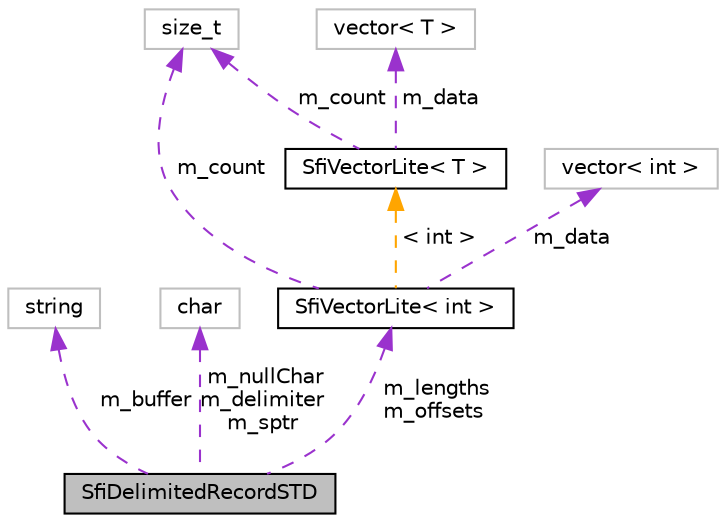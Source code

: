 digraph "SfiDelimitedRecordSTD"
{
  edge [fontname="Helvetica",fontsize="10",labelfontname="Helvetica",labelfontsize="10"];
  node [fontname="Helvetica",fontsize="10",shape=record];
  Node1 [label="SfiDelimitedRecordSTD",height=0.2,width=0.4,color="black", fillcolor="grey75", style="filled" fontcolor="black"];
  Node2 -> Node1 [dir="back",color="darkorchid3",fontsize="10",style="dashed",label=" m_buffer" ,fontname="Helvetica"];
  Node2 [label="string",height=0.2,width=0.4,color="grey75", fillcolor="white", style="filled"];
  Node3 -> Node1 [dir="back",color="darkorchid3",fontsize="10",style="dashed",label=" m_nullChar\nm_delimiter\nm_sptr" ,fontname="Helvetica"];
  Node3 [label="char",height=0.2,width=0.4,color="grey75", fillcolor="white", style="filled"];
  Node4 -> Node1 [dir="back",color="darkorchid3",fontsize="10",style="dashed",label=" m_lengths\nm_offsets" ,fontname="Helvetica"];
  Node4 [label="SfiVectorLite\< int \>",height=0.2,width=0.4,color="black", fillcolor="white", style="filled",URL="$a00002.html"];
  Node5 -> Node4 [dir="back",color="darkorchid3",fontsize="10",style="dashed",label=" m_count" ,fontname="Helvetica"];
  Node5 [label="size_t",height=0.2,width=0.4,color="grey75", fillcolor="white", style="filled"];
  Node6 -> Node4 [dir="back",color="darkorchid3",fontsize="10",style="dashed",label=" m_data" ,fontname="Helvetica"];
  Node6 [label="vector\< int \>",height=0.2,width=0.4,color="grey75", fillcolor="white", style="filled"];
  Node7 -> Node4 [dir="back",color="orange",fontsize="10",style="dashed",label=" \< int \>" ,fontname="Helvetica"];
  Node7 [label="SfiVectorLite\< T \>",height=0.2,width=0.4,color="black", fillcolor="white", style="filled",URL="$a00002.html",tooltip="A light version of std::vector that allows push_back and clear without unnecessary memory operations..."];
  Node5 -> Node7 [dir="back",color="darkorchid3",fontsize="10",style="dashed",label=" m_count" ,fontname="Helvetica"];
  Node8 -> Node7 [dir="back",color="darkorchid3",fontsize="10",style="dashed",label=" m_data" ,fontname="Helvetica"];
  Node8 [label="vector\< T \>",height=0.2,width=0.4,color="grey75", fillcolor="white", style="filled"];
}
